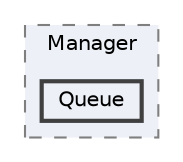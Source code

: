 digraph "101_Management_Common/Manager/Queue"
{
 // LATEX_PDF_SIZE
  bgcolor="transparent";
  edge [fontname=Helvetica,fontsize=10,labelfontname=Helvetica,labelfontsize=10];
  node [fontname=Helvetica,fontsize=10,shape=box,height=0.2,width=0.4];
  compound=true
  subgraph clusterdir_9e398023f8eae82c9a6fe3eb30352ac0 {
    graph [ bgcolor="#edf0f7", pencolor="grey50", label="Manager", fontname=Helvetica,fontsize=10 style="filled,dashed", URL="dir_9e398023f8eae82c9a6fe3eb30352ac0.html",tooltip=""]
  dir_63b6abb033bf77d22ea3fde0b24b001f [label="Queue", fillcolor="#edf0f7", color="grey25", style="filled,bold", URL="dir_63b6abb033bf77d22ea3fde0b24b001f.html",tooltip=""];
  }
}
